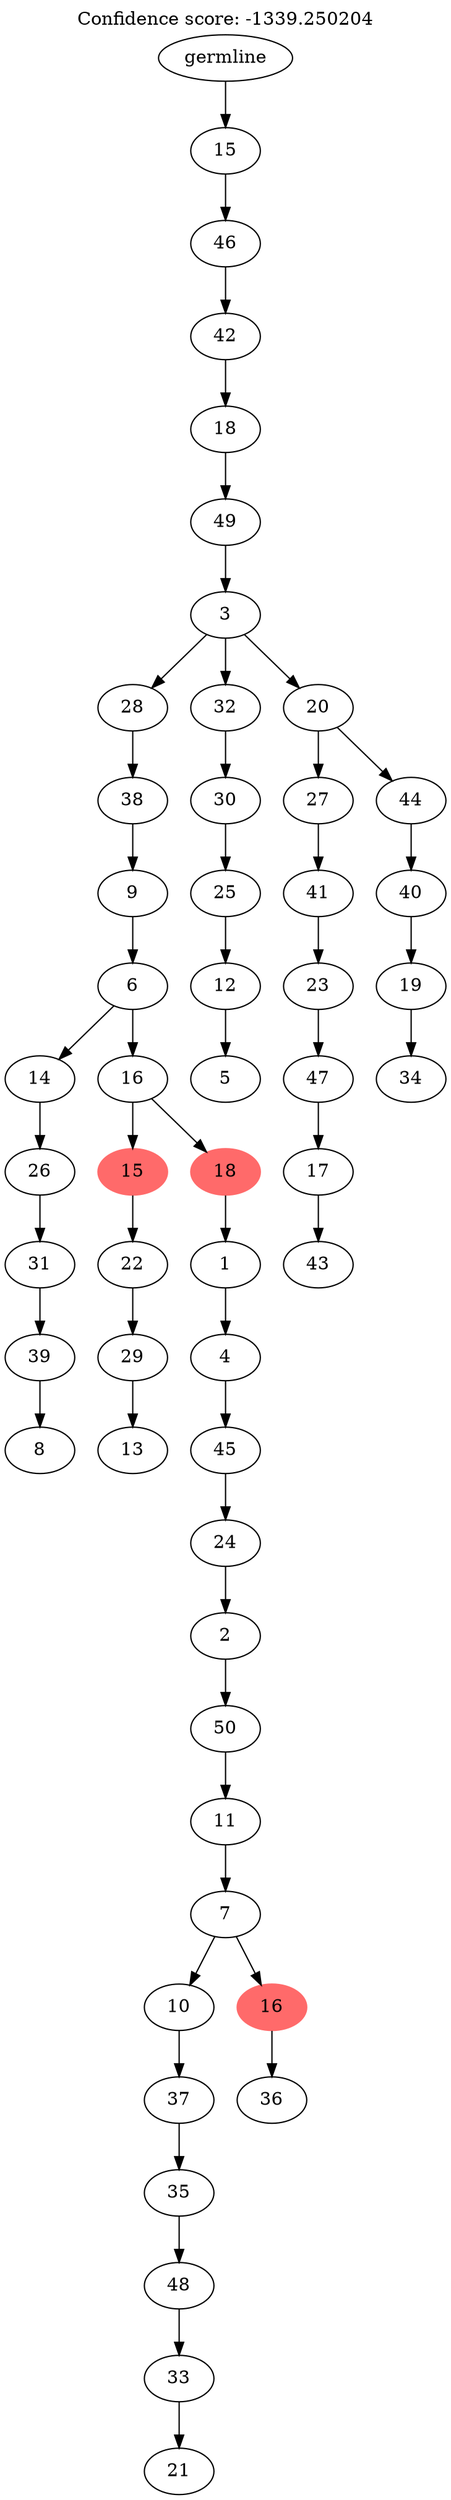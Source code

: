 digraph g {
	"52" -> "53";
	"53" [label="8"];
	"51" -> "52";
	"52" [label="39"];
	"50" -> "51";
	"51" [label="31"];
	"49" -> "50";
	"50" [label="26"];
	"47" -> "48";
	"48" [label="13"];
	"46" -> "47";
	"47" [label="29"];
	"45" -> "46";
	"46" [label="22"];
	"43" -> "44";
	"44" [label="21"];
	"42" -> "43";
	"43" [label="33"];
	"41" -> "42";
	"42" [label="48"];
	"40" -> "41";
	"41" [label="35"];
	"39" -> "40";
	"40" [label="37"];
	"37" -> "38";
	"38" [label="36"];
	"36" -> "37";
	"37" [color=indianred1, style=filled, label="16"];
	"36" -> "39";
	"39" [label="10"];
	"35" -> "36";
	"36" [label="7"];
	"34" -> "35";
	"35" [label="11"];
	"33" -> "34";
	"34" [label="50"];
	"32" -> "33";
	"33" [label="2"];
	"31" -> "32";
	"32" [label="24"];
	"30" -> "31";
	"31" [label="45"];
	"29" -> "30";
	"30" [label="4"];
	"28" -> "29";
	"29" [label="1"];
	"27" -> "28";
	"28" [color=indianred1, style=filled, label="18"];
	"27" -> "45";
	"45" [color=indianred1, style=filled, label="15"];
	"26" -> "27";
	"27" [label="16"];
	"26" -> "49";
	"49" [label="14"];
	"25" -> "26";
	"26" [label="6"];
	"24" -> "25";
	"25" [label="9"];
	"23" -> "24";
	"24" [label="38"];
	"21" -> "22";
	"22" [label="5"];
	"20" -> "21";
	"21" [label="12"];
	"19" -> "20";
	"20" [label="25"];
	"18" -> "19";
	"19" [label="30"];
	"16" -> "17";
	"17" [label="43"];
	"15" -> "16";
	"16" [label="17"];
	"14" -> "15";
	"15" [label="47"];
	"13" -> "14";
	"14" [label="23"];
	"12" -> "13";
	"13" [label="41"];
	"10" -> "11";
	"11" [label="34"];
	"9" -> "10";
	"10" [label="19"];
	"8" -> "9";
	"9" [label="40"];
	"7" -> "8";
	"8" [label="44"];
	"7" -> "12";
	"12" [label="27"];
	"6" -> "7";
	"7" [label="20"];
	"6" -> "18";
	"18" [label="32"];
	"6" -> "23";
	"23" [label="28"];
	"5" -> "6";
	"6" [label="3"];
	"4" -> "5";
	"5" [label="49"];
	"3" -> "4";
	"4" [label="18"];
	"2" -> "3";
	"3" [label="42"];
	"1" -> "2";
	"2" [label="46"];
	"0" -> "1";
	"1" [label="15"];
	"0" [label="germline"];
	labelloc="t";
	label="Confidence score: -1339.250204";
}
